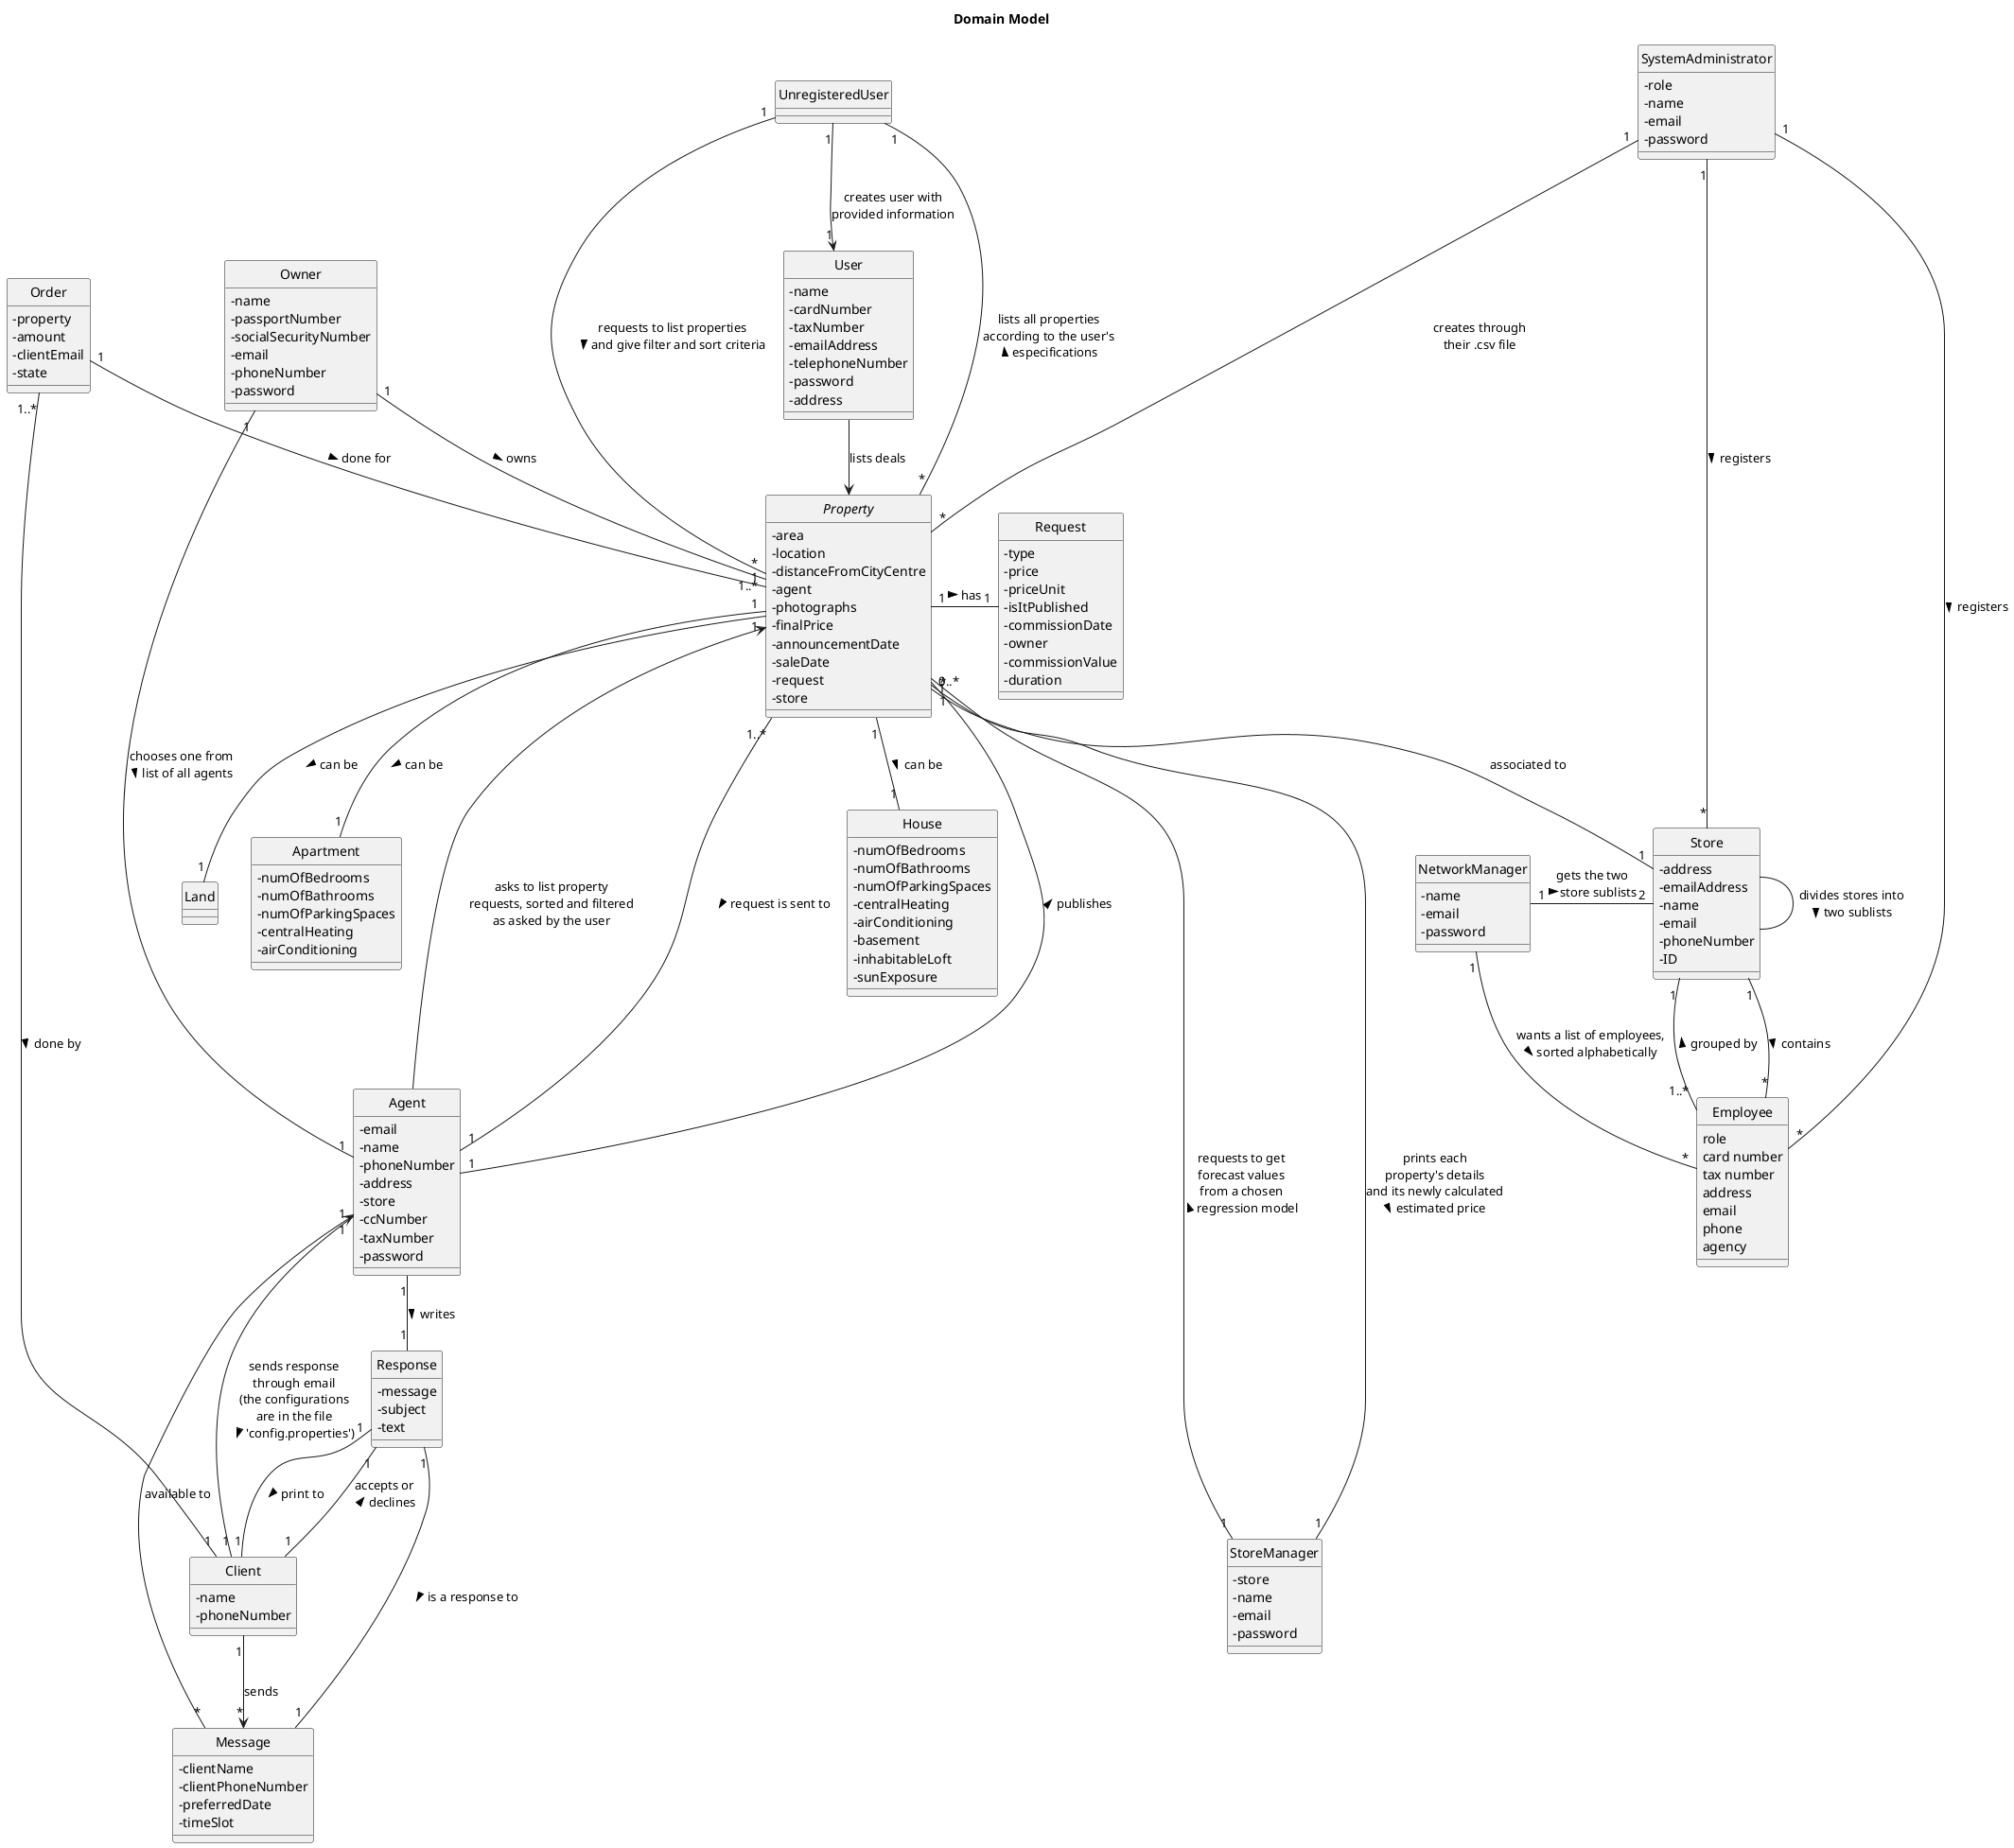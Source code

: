 @startuml
skinparam monochrome true
skinparam packageStyle rectangle
skinparam shadowing false
skinparam classAttributeIconSize 0
hide circle
'hide methods

title Domain Model

'US1
class UnregisteredUser {
}

interface Property {
-area
-location
-distanceFromCityCentre
-agent
-photographs
-finalPrice
-announcementDate
-saleDate
-request
-store
}

class Request{
-type
-price
-priceUnit
-isItPublished
-commissionDate
-owner
-commissionValue
-duration
}

class Land{
}

class Apartment {
-numOfBedrooms
-numOfBathrooms
-numOfParkingSpaces
-centralHeating
-airConditioning
}

class House {
-numOfBedrooms
-numOfBathrooms
-numOfParkingSpaces
-centralHeating
-airConditioning
-basement
-inhabitableLoft
-sunExposure
}

UnregisteredUser "1" --- "*" Property : requests to list properties\nand give filter and sort criteria >
Property "*" - "1" UnregisteredUser : lists all properties\naccording to the user's\nespecifications >

Property "1" - "1" Request : has >

Property "1" -- "1" Apartment : can be >
Property "1" -- "1" Land : can be >
Property "1" -- "1" House : can be >

'US2
class Agent {
-email
-name
-phoneNumber
-address
-store
-ccNumber
-taxNumber
-password
}


Agent "1" --- "0..*" Property : publishes >


'US3
class Employee {
role
card number
tax number
address
email
phone
agency
___
}
class SystemAdministrator {
-role
-name
-email
-password
___
}
SystemAdministrator "1" -- "*" Employee : registers >


'US4

class Owner {
-name
-passportNumber
-socialSecurityNumber
-email
-phoneNumber
-password
}

Owner "1" - "1" Agent : chooses one from\nlist of all agents >
Owner "1" -- "1..*" Property : owns >
Property "1..*" -- "1" Agent : request is sent to >


'US5

class Store {
-address
-emailAddress
-name
-email
-phoneNumber
-ID
___
}

SystemAdministrator "1" -- "*" Store : registers >


'US7
class UnregisteredUser {
}

class User {
-name
-cardNumber
-taxNumber
-emailAddress
-telephoneNumber
-password
-address
}

UnregisteredUser "1" --> "1" User : creates user with\nprovided information


'US8
Agent --> Property : asks to list property\nrequests, sorted and filtered\nas asked by the user


'US9
class Message {
-clientName
-clientPhoneNumber
-preferredDate
-timeSlot
}

class Client {
-name
-phoneNumber
}

Client "1" --> "*" Message : sends
Message "*" --> "1" Agent : available to


'US11
class Order {
-property
-amount
-clientEmail
-state
}

Order "1..*" -- "1" Client : done by >
Order "1" -- "1" Property : done for >


'US12
SystemAdministrator "1" --- "*" Property : creates through\ntheir .csv file
Property "1" -- "1" Store : associated to


'US13
class NetworkManager {
-name
-email
-password
}
NetworkManager "1" -  "*" Employee : wants a list of employees,\nsorted alphabetically >

Store "1" -- "*" Employee : contains >
Employee "1..*" -- "1" Store : grouped by >


'US15

'US16
class Response {
-message
-subject
-text
}
Response "1" -- "1" Message : is a response to >
Agent "1" -- "1" Response : writes >
Agent "1" -- "1" Client : sends response\nthrough email\n(the configurations\nare in the file\n'config.properties') >


'US17
User --> Property : lists deals


'US18
class StoreManager {
-store
-name
-email
-password
}
StoreManager "1" -- "*" Property : requests to get\nforecast values\nfrom a chosen\nregression model >
Property "1" ----- "1" StoreManager : prints each\nproperty's details\nand its newly calculated\nestimated price >


'US19
Store - Store : divides stores into\ntwo sublists >

NetworkManager "1" - "2" Store : gets the two\nstore sublists >


'US20
Response "1" -- "1" Client : print to  >
Client "1" -- "1" Response : accepts or \ndeclines >

@enduml
